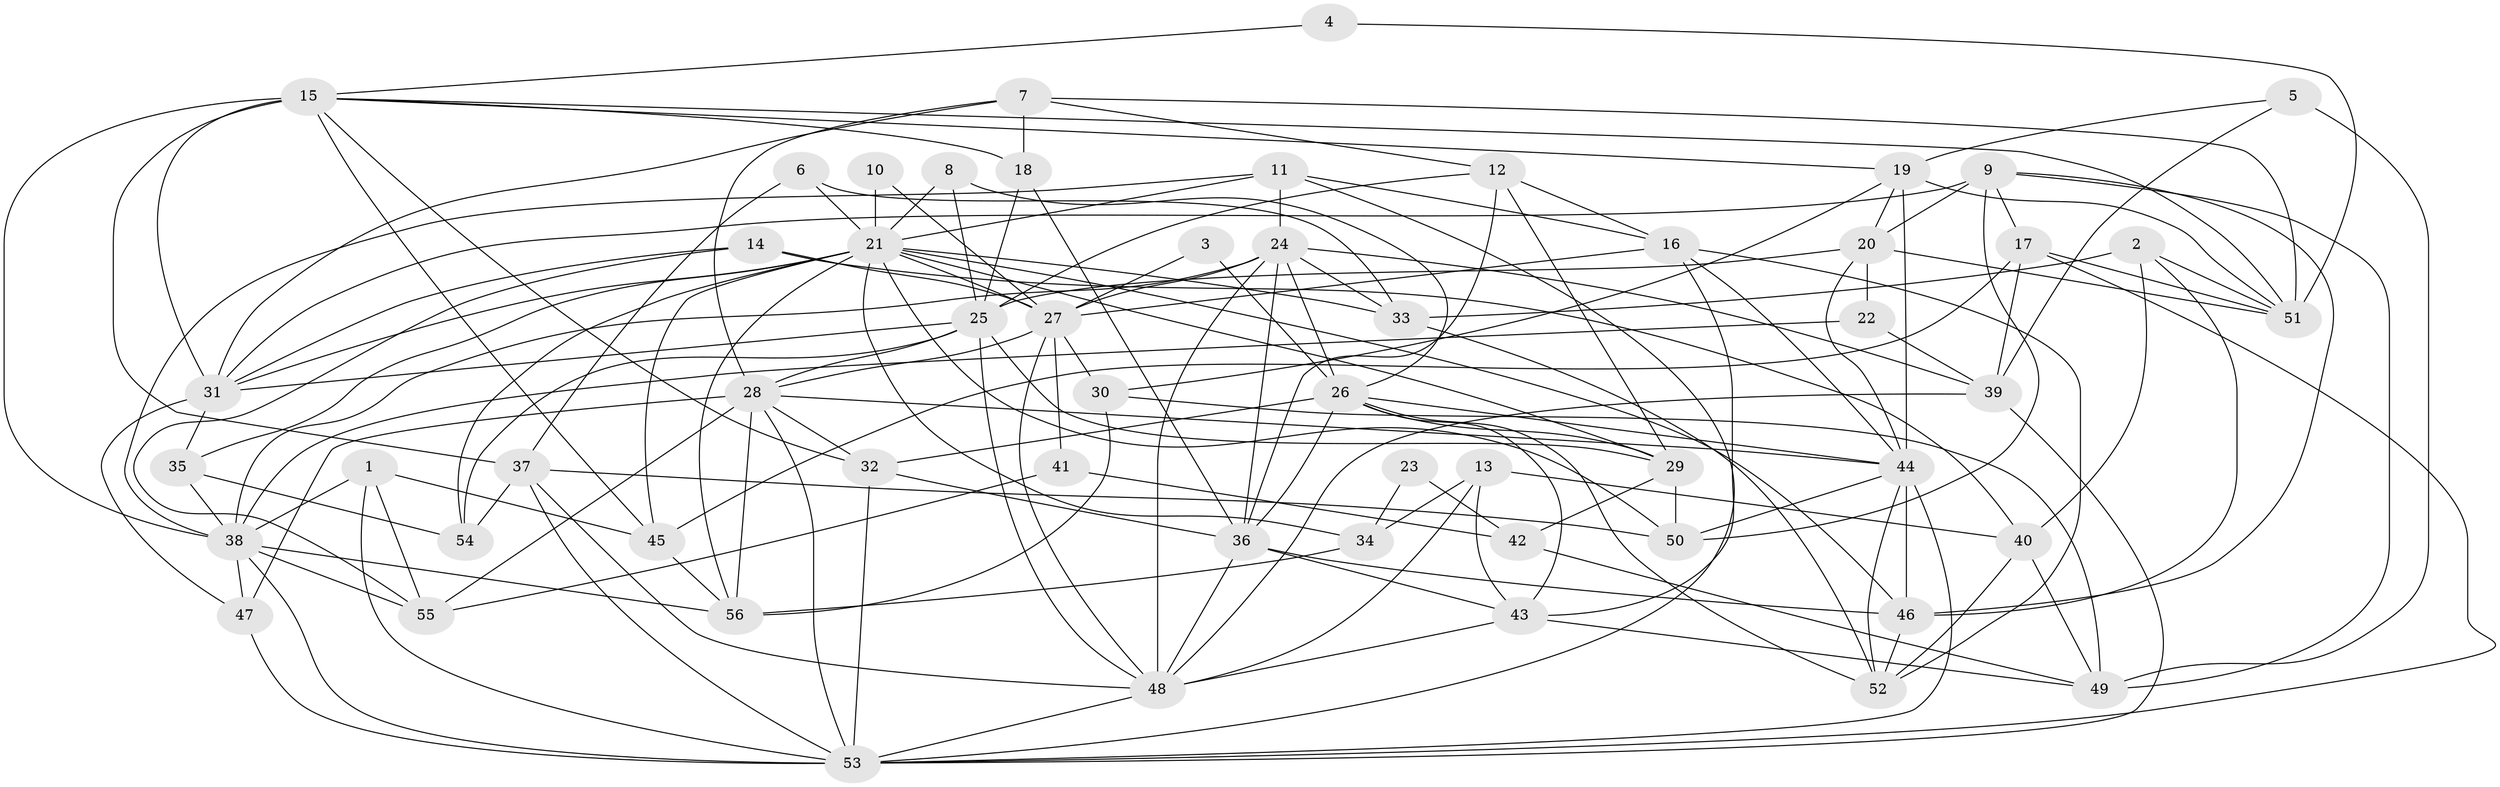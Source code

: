 // original degree distribution, {6: 0.10714285714285714, 7: 0.026785714285714284, 4: 0.22321428571428573, 5: 0.19642857142857142, 2: 0.13392857142857142, 3: 0.29464285714285715, 8: 0.017857142857142856}
// Generated by graph-tools (version 1.1) at 2025/50/03/09/25 03:50:13]
// undirected, 56 vertices, 160 edges
graph export_dot {
graph [start="1"]
  node [color=gray90,style=filled];
  1;
  2;
  3;
  4;
  5;
  6;
  7;
  8;
  9;
  10;
  11;
  12;
  13;
  14;
  15;
  16;
  17;
  18;
  19;
  20;
  21;
  22;
  23;
  24;
  25;
  26;
  27;
  28;
  29;
  30;
  31;
  32;
  33;
  34;
  35;
  36;
  37;
  38;
  39;
  40;
  41;
  42;
  43;
  44;
  45;
  46;
  47;
  48;
  49;
  50;
  51;
  52;
  53;
  54;
  55;
  56;
  1 -- 38 [weight=2.0];
  1 -- 45 [weight=1.0];
  1 -- 53 [weight=1.0];
  1 -- 55 [weight=1.0];
  2 -- 33 [weight=1.0];
  2 -- 40 [weight=1.0];
  2 -- 46 [weight=1.0];
  2 -- 51 [weight=1.0];
  3 -- 26 [weight=1.0];
  3 -- 27 [weight=1.0];
  4 -- 15 [weight=1.0];
  4 -- 51 [weight=1.0];
  5 -- 19 [weight=1.0];
  5 -- 39 [weight=1.0];
  5 -- 49 [weight=1.0];
  6 -- 21 [weight=1.0];
  6 -- 33 [weight=1.0];
  6 -- 37 [weight=1.0];
  7 -- 12 [weight=1.0];
  7 -- 18 [weight=1.0];
  7 -- 28 [weight=1.0];
  7 -- 31 [weight=1.0];
  7 -- 51 [weight=1.0];
  8 -- 21 [weight=1.0];
  8 -- 25 [weight=1.0];
  8 -- 26 [weight=1.0];
  9 -- 17 [weight=1.0];
  9 -- 20 [weight=1.0];
  9 -- 31 [weight=1.0];
  9 -- 46 [weight=1.0];
  9 -- 49 [weight=1.0];
  9 -- 50 [weight=1.0];
  10 -- 21 [weight=1.0];
  10 -- 27 [weight=1.0];
  11 -- 16 [weight=1.0];
  11 -- 21 [weight=1.0];
  11 -- 24 [weight=1.0];
  11 -- 38 [weight=1.0];
  11 -- 53 [weight=1.0];
  12 -- 16 [weight=1.0];
  12 -- 25 [weight=1.0];
  12 -- 29 [weight=1.0];
  12 -- 36 [weight=1.0];
  13 -- 34 [weight=1.0];
  13 -- 40 [weight=1.0];
  13 -- 43 [weight=1.0];
  13 -- 48 [weight=1.0];
  14 -- 27 [weight=1.0];
  14 -- 31 [weight=1.0];
  14 -- 40 [weight=1.0];
  14 -- 55 [weight=1.0];
  15 -- 18 [weight=1.0];
  15 -- 19 [weight=1.0];
  15 -- 31 [weight=1.0];
  15 -- 32 [weight=1.0];
  15 -- 37 [weight=1.0];
  15 -- 38 [weight=1.0];
  15 -- 45 [weight=1.0];
  15 -- 51 [weight=1.0];
  16 -- 27 [weight=1.0];
  16 -- 43 [weight=1.0];
  16 -- 44 [weight=1.0];
  16 -- 52 [weight=1.0];
  17 -- 39 [weight=1.0];
  17 -- 45 [weight=1.0];
  17 -- 51 [weight=1.0];
  17 -- 53 [weight=1.0];
  18 -- 25 [weight=1.0];
  18 -- 36 [weight=1.0];
  19 -- 20 [weight=1.0];
  19 -- 30 [weight=1.0];
  19 -- 44 [weight=1.0];
  19 -- 51 [weight=1.0];
  20 -- 22 [weight=1.0];
  20 -- 25 [weight=1.0];
  20 -- 44 [weight=1.0];
  20 -- 51 [weight=1.0];
  21 -- 27 [weight=1.0];
  21 -- 29 [weight=1.0];
  21 -- 31 [weight=1.0];
  21 -- 33 [weight=1.0];
  21 -- 34 [weight=1.0];
  21 -- 35 [weight=1.0];
  21 -- 45 [weight=1.0];
  21 -- 46 [weight=1.0];
  21 -- 50 [weight=1.0];
  21 -- 54 [weight=1.0];
  21 -- 56 [weight=1.0];
  22 -- 38 [weight=1.0];
  22 -- 39 [weight=1.0];
  23 -- 34 [weight=1.0];
  23 -- 42 [weight=1.0];
  24 -- 26 [weight=1.0];
  24 -- 27 [weight=1.0];
  24 -- 33 [weight=1.0];
  24 -- 36 [weight=1.0];
  24 -- 38 [weight=1.0];
  24 -- 39 [weight=1.0];
  24 -- 48 [weight=1.0];
  25 -- 28 [weight=1.0];
  25 -- 29 [weight=1.0];
  25 -- 31 [weight=1.0];
  25 -- 48 [weight=1.0];
  25 -- 54 [weight=1.0];
  26 -- 29 [weight=1.0];
  26 -- 32 [weight=1.0];
  26 -- 36 [weight=1.0];
  26 -- 43 [weight=1.0];
  26 -- 44 [weight=1.0];
  26 -- 52 [weight=1.0];
  27 -- 28 [weight=1.0];
  27 -- 30 [weight=1.0];
  27 -- 41 [weight=1.0];
  27 -- 48 [weight=1.0];
  28 -- 32 [weight=1.0];
  28 -- 44 [weight=1.0];
  28 -- 47 [weight=1.0];
  28 -- 53 [weight=1.0];
  28 -- 55 [weight=1.0];
  28 -- 56 [weight=1.0];
  29 -- 42 [weight=1.0];
  29 -- 50 [weight=1.0];
  30 -- 49 [weight=1.0];
  30 -- 56 [weight=1.0];
  31 -- 35 [weight=1.0];
  31 -- 47 [weight=1.0];
  32 -- 36 [weight=1.0];
  32 -- 53 [weight=1.0];
  33 -- 52 [weight=1.0];
  34 -- 56 [weight=1.0];
  35 -- 38 [weight=1.0];
  35 -- 54 [weight=1.0];
  36 -- 43 [weight=1.0];
  36 -- 46 [weight=1.0];
  36 -- 48 [weight=1.0];
  37 -- 48 [weight=1.0];
  37 -- 50 [weight=1.0];
  37 -- 53 [weight=1.0];
  37 -- 54 [weight=1.0];
  38 -- 47 [weight=1.0];
  38 -- 53 [weight=1.0];
  38 -- 55 [weight=1.0];
  38 -- 56 [weight=1.0];
  39 -- 48 [weight=1.0];
  39 -- 53 [weight=1.0];
  40 -- 49 [weight=1.0];
  40 -- 52 [weight=1.0];
  41 -- 42 [weight=1.0];
  41 -- 55 [weight=1.0];
  42 -- 49 [weight=1.0];
  43 -- 48 [weight=1.0];
  43 -- 49 [weight=1.0];
  44 -- 46 [weight=1.0];
  44 -- 50 [weight=1.0];
  44 -- 52 [weight=1.0];
  44 -- 53 [weight=1.0];
  45 -- 56 [weight=1.0];
  46 -- 52 [weight=1.0];
  47 -- 53 [weight=1.0];
  48 -- 53 [weight=1.0];
}
